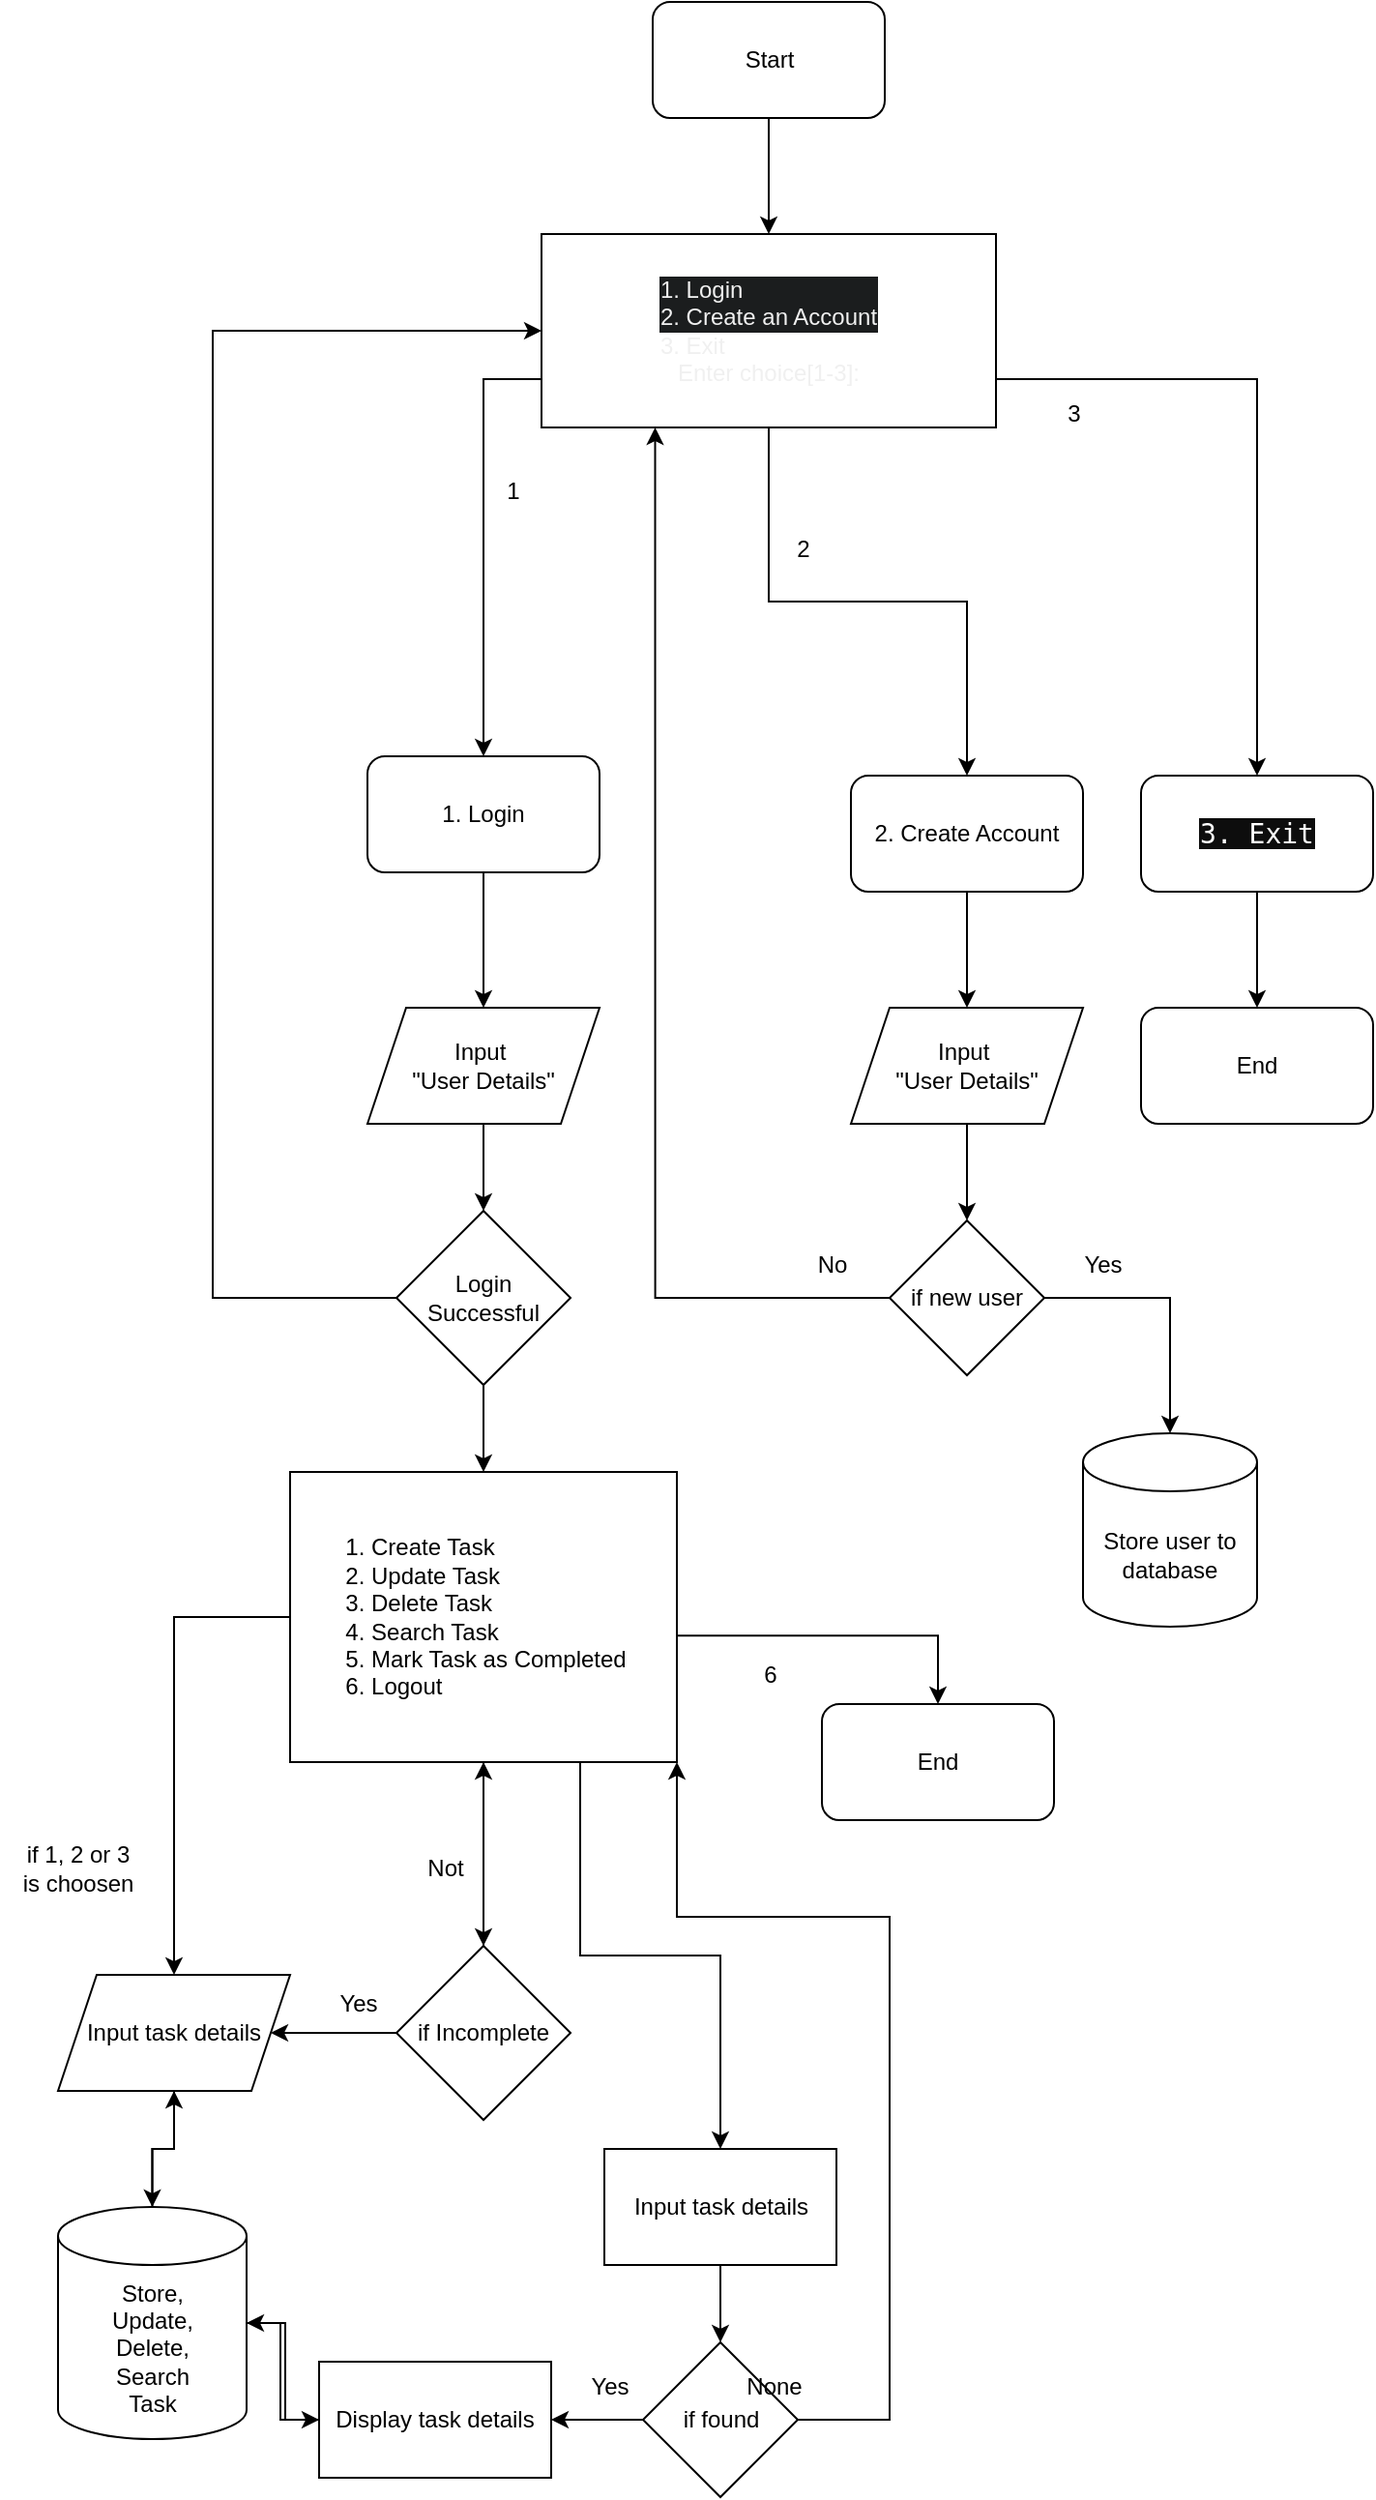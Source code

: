 <mxfile version="22.1.2" type="device">
  <diagram name="Page-1" id="0k63BgW4LbUhtqHlWZo7">
    <mxGraphModel dx="914" dy="876" grid="1" gridSize="10" guides="1" tooltips="1" connect="1" arrows="1" fold="1" page="1" pageScale="1" pageWidth="850" pageHeight="1100" math="0" shadow="0">
      <root>
        <mxCell id="0" />
        <mxCell id="1" parent="0" />
        <mxCell id="nmYpvtoVf5eafUVBB_fZ-29" style="edgeStyle=orthogonalEdgeStyle;rounded=0;orthogonalLoop=1;jettySize=auto;html=1;entryX=0.5;entryY=0;entryDx=0;entryDy=0;" edge="1" parent="1" source="nmYpvtoVf5eafUVBB_fZ-9" target="nmYpvtoVf5eafUVBB_fZ-28">
          <mxGeometry relative="1" as="geometry" />
        </mxCell>
        <mxCell id="nmYpvtoVf5eafUVBB_fZ-9" value="1. Login&lt;br&gt;" style="rounded=1;whiteSpace=wrap;html=1;" vertex="1" parent="1">
          <mxGeometry x="250" y="450" width="120" height="60" as="geometry" />
        </mxCell>
        <mxCell id="nmYpvtoVf5eafUVBB_fZ-20" style="edgeStyle=orthogonalEdgeStyle;rounded=0;orthogonalLoop=1;jettySize=auto;html=1;entryX=0.5;entryY=0;entryDx=0;entryDy=0;" edge="1" parent="1" source="nmYpvtoVf5eafUVBB_fZ-10" target="nmYpvtoVf5eafUVBB_fZ-19">
          <mxGeometry relative="1" as="geometry" />
        </mxCell>
        <mxCell id="nmYpvtoVf5eafUVBB_fZ-10" value="2. Create Account" style="rounded=1;whiteSpace=wrap;html=1;" vertex="1" parent="1">
          <mxGeometry x="500" y="460" width="120" height="60" as="geometry" />
        </mxCell>
        <mxCell id="nmYpvtoVf5eafUVBB_fZ-17" style="edgeStyle=orthogonalEdgeStyle;rounded=0;orthogonalLoop=1;jettySize=auto;html=1;entryX=0.5;entryY=0;entryDx=0;entryDy=0;" edge="1" parent="1" source="nmYpvtoVf5eafUVBB_fZ-11" target="nmYpvtoVf5eafUVBB_fZ-59">
          <mxGeometry relative="1" as="geometry">
            <mxPoint x="710" y="580" as="targetPoint" />
          </mxGeometry>
        </mxCell>
        <mxCell id="nmYpvtoVf5eafUVBB_fZ-11" value="&lt;div style=&quot;text-align: left;&quot;&gt;&lt;font face=&quot;Söhne Mono, Monaco, Andale Mono, Ubuntu Mono, monospace&quot; color=&quot;#ffffff&quot;&gt;&lt;span style=&quot;font-size: 14px; background-color: rgb(13, 13, 13);&quot;&gt;3. Exit&lt;/span&gt;&lt;/font&gt;&lt;/div&gt;" style="rounded=1;whiteSpace=wrap;html=1;" vertex="1" parent="1">
          <mxGeometry x="650" y="460" width="120" height="60" as="geometry" />
        </mxCell>
        <mxCell id="nmYpvtoVf5eafUVBB_fZ-18" value="Store user to database" style="shape=cylinder3;whiteSpace=wrap;html=1;boundedLbl=1;backgroundOutline=1;size=15;" vertex="1" parent="1">
          <mxGeometry x="620" y="800" width="90" height="100" as="geometry" />
        </mxCell>
        <mxCell id="nmYpvtoVf5eafUVBB_fZ-33" style="edgeStyle=orthogonalEdgeStyle;rounded=0;orthogonalLoop=1;jettySize=auto;html=1;entryX=0.5;entryY=0;entryDx=0;entryDy=0;" edge="1" parent="1" source="nmYpvtoVf5eafUVBB_fZ-19" target="nmYpvtoVf5eafUVBB_fZ-30">
          <mxGeometry relative="1" as="geometry" />
        </mxCell>
        <mxCell id="nmYpvtoVf5eafUVBB_fZ-19" value="Input&amp;nbsp;&lt;br&gt;&quot;User Details&quot;" style="shape=parallelogram;perimeter=parallelogramPerimeter;whiteSpace=wrap;html=1;fixedSize=1;" vertex="1" parent="1">
          <mxGeometry x="500" y="580" width="120" height="60" as="geometry" />
        </mxCell>
        <mxCell id="nmYpvtoVf5eafUVBB_fZ-39" style="edgeStyle=orthogonalEdgeStyle;rounded=0;orthogonalLoop=1;jettySize=auto;html=1;entryX=0.5;entryY=0;entryDx=0;entryDy=0;" edge="1" parent="1" source="nmYpvtoVf5eafUVBB_fZ-28" target="nmYpvtoVf5eafUVBB_fZ-38">
          <mxGeometry relative="1" as="geometry" />
        </mxCell>
        <mxCell id="nmYpvtoVf5eafUVBB_fZ-28" value="Input&amp;nbsp;&lt;br&gt;&quot;User Details&quot;" style="shape=parallelogram;perimeter=parallelogramPerimeter;whiteSpace=wrap;html=1;fixedSize=1;" vertex="1" parent="1">
          <mxGeometry x="250" y="580" width="120" height="60" as="geometry" />
        </mxCell>
        <mxCell id="nmYpvtoVf5eafUVBB_fZ-50" style="edgeStyle=orthogonalEdgeStyle;rounded=0;orthogonalLoop=1;jettySize=auto;html=1;entryX=0.25;entryY=1;entryDx=0;entryDy=0;" edge="1" parent="1" source="nmYpvtoVf5eafUVBB_fZ-30" target="nmYpvtoVf5eafUVBB_fZ-43">
          <mxGeometry relative="1" as="geometry">
            <Array as="points">
              <mxPoint x="399" y="730" />
            </Array>
          </mxGeometry>
        </mxCell>
        <mxCell id="nmYpvtoVf5eafUVBB_fZ-30" value="if new user" style="rhombus;whiteSpace=wrap;html=1;" vertex="1" parent="1">
          <mxGeometry x="520" y="690" width="80" height="80" as="geometry" />
        </mxCell>
        <mxCell id="nmYpvtoVf5eafUVBB_fZ-32" style="edgeStyle=orthogonalEdgeStyle;rounded=0;orthogonalLoop=1;jettySize=auto;html=1;entryX=0.5;entryY=0;entryDx=0;entryDy=0;entryPerimeter=0;" edge="1" parent="1" source="nmYpvtoVf5eafUVBB_fZ-30" target="nmYpvtoVf5eafUVBB_fZ-18">
          <mxGeometry relative="1" as="geometry">
            <mxPoint x="675" y="800" as="targetPoint" />
          </mxGeometry>
        </mxCell>
        <mxCell id="nmYpvtoVf5eafUVBB_fZ-34" value="Yes" style="text;html=1;align=center;verticalAlign=middle;resizable=0;points=[];autosize=1;strokeColor=none;fillColor=none;" vertex="1" parent="1">
          <mxGeometry x="610" y="698" width="40" height="30" as="geometry" />
        </mxCell>
        <mxCell id="nmYpvtoVf5eafUVBB_fZ-36" value="No" style="text;html=1;align=center;verticalAlign=middle;resizable=0;points=[];autosize=1;strokeColor=none;fillColor=none;" vertex="1" parent="1">
          <mxGeometry x="470" y="698" width="40" height="30" as="geometry" />
        </mxCell>
        <mxCell id="nmYpvtoVf5eafUVBB_fZ-51" style="edgeStyle=orthogonalEdgeStyle;rounded=0;orthogonalLoop=1;jettySize=auto;html=1;entryX=0;entryY=0.5;entryDx=0;entryDy=0;" edge="1" parent="1" source="nmYpvtoVf5eafUVBB_fZ-38" target="nmYpvtoVf5eafUVBB_fZ-43">
          <mxGeometry relative="1" as="geometry">
            <Array as="points">
              <mxPoint x="170" y="730" />
              <mxPoint x="170" y="230" />
            </Array>
          </mxGeometry>
        </mxCell>
        <mxCell id="nmYpvtoVf5eafUVBB_fZ-55" style="edgeStyle=orthogonalEdgeStyle;rounded=0;orthogonalLoop=1;jettySize=auto;html=1;entryX=0.5;entryY=0;entryDx=0;entryDy=0;" edge="1" parent="1" source="nmYpvtoVf5eafUVBB_fZ-38" target="nmYpvtoVf5eafUVBB_fZ-54">
          <mxGeometry relative="1" as="geometry" />
        </mxCell>
        <mxCell id="nmYpvtoVf5eafUVBB_fZ-38" value="Login&lt;br&gt;Successful" style="rhombus;whiteSpace=wrap;html=1;" vertex="1" parent="1">
          <mxGeometry x="265" y="685" width="90" height="90" as="geometry" />
        </mxCell>
        <mxCell id="nmYpvtoVf5eafUVBB_fZ-40" value="1" style="text;html=1;align=center;verticalAlign=middle;resizable=0;points=[];autosize=1;strokeColor=none;fillColor=none;" vertex="1" parent="1">
          <mxGeometry x="310" y="298" width="30" height="30" as="geometry" />
        </mxCell>
        <mxCell id="nmYpvtoVf5eafUVBB_fZ-41" value="2" style="text;html=1;align=center;verticalAlign=middle;resizable=0;points=[];autosize=1;strokeColor=none;fillColor=none;" vertex="1" parent="1">
          <mxGeometry x="460" y="328" width="30" height="30" as="geometry" />
        </mxCell>
        <mxCell id="nmYpvtoVf5eafUVBB_fZ-42" value="3" style="text;html=1;align=center;verticalAlign=middle;resizable=0;points=[];autosize=1;strokeColor=none;fillColor=none;" vertex="1" parent="1">
          <mxGeometry x="600" y="258" width="30" height="30" as="geometry" />
        </mxCell>
        <mxCell id="nmYpvtoVf5eafUVBB_fZ-45" style="edgeStyle=orthogonalEdgeStyle;rounded=0;orthogonalLoop=1;jettySize=auto;html=1;exitX=0;exitY=0.75;exitDx=0;exitDy=0;entryX=0.5;entryY=0;entryDx=0;entryDy=0;" edge="1" parent="1" source="nmYpvtoVf5eafUVBB_fZ-43" target="nmYpvtoVf5eafUVBB_fZ-9">
          <mxGeometry relative="1" as="geometry" />
        </mxCell>
        <mxCell id="nmYpvtoVf5eafUVBB_fZ-46" style="edgeStyle=orthogonalEdgeStyle;rounded=0;orthogonalLoop=1;jettySize=auto;html=1;exitX=1;exitY=0.75;exitDx=0;exitDy=0;" edge="1" parent="1" source="nmYpvtoVf5eafUVBB_fZ-43" target="nmYpvtoVf5eafUVBB_fZ-11">
          <mxGeometry relative="1" as="geometry" />
        </mxCell>
        <mxCell id="nmYpvtoVf5eafUVBB_fZ-48" style="edgeStyle=orthogonalEdgeStyle;rounded=0;orthogonalLoop=1;jettySize=auto;html=1;exitX=0.5;exitY=1;exitDx=0;exitDy=0;" edge="1" parent="1" source="nmYpvtoVf5eafUVBB_fZ-43" target="nmYpvtoVf5eafUVBB_fZ-10">
          <mxGeometry relative="1" as="geometry" />
        </mxCell>
        <mxCell id="nmYpvtoVf5eafUVBB_fZ-43" value="&lt;div style=&quot;&quot;&gt;&lt;br&gt;&lt;/div&gt;&lt;div style=&quot;text-align: left; border-color: rgb(0, 0, 0); color: rgb(240, 240, 240); font-family: Helvetica; font-size: 12px; font-style: normal; font-variant-ligatures: normal; font-variant-caps: normal; font-weight: 400; letter-spacing: normal; orphans: 2; text-indent: 0px; text-transform: none; widows: 2; word-spacing: 0px; -webkit-text-stroke-width: 0px; background-color: rgb(27, 29, 30); text-decoration-thickness: initial; text-decoration-style: initial; text-decoration-color: initial;&quot;&gt;1. Login&lt;/div&gt;&lt;div style=&quot;text-align: left; border-color: rgb(0, 0, 0); color: rgb(240, 240, 240); font-family: Helvetica; font-size: 12px; font-style: normal; font-variant-ligatures: normal; font-variant-caps: normal; font-weight: 400; letter-spacing: normal; orphans: 2; text-indent: 0px; text-transform: none; widows: 2; word-spacing: 0px; -webkit-text-stroke-width: 0px; background-color: rgb(27, 29, 30); text-decoration-thickness: initial; text-decoration-style: initial; text-decoration-color: initial;&quot;&gt;2. Create an Account&lt;/div&gt;&lt;span style=&quot;color: rgb(240, 240, 240); font-family: Helvetica; font-size: 12px; font-style: normal; font-variant-ligatures: normal; font-variant-caps: normal; font-weight: 400; letter-spacing: normal; orphans: 2; text-indent: 0px; text-transform: none; widows: 2; word-spacing: 0px; -webkit-text-stroke-width: 0px; background-color: rgb(27, 29, 30); text-decoration-thickness: initial; text-decoration-style: initial; text-decoration-color: initial; float: none; display: inline !important;&quot;&gt;&lt;div style=&quot;text-align: left;&quot;&gt;3. Exit&lt;/div&gt;&lt;/span&gt;&lt;span style=&quot;color: rgb(240, 240, 240); font-family: Helvetica; font-size: 12px; font-style: normal; font-variant-ligatures: normal; font-variant-caps: normal; font-weight: 400; letter-spacing: normal; orphans: 2; text-indent: 0px; text-transform: none; widows: 2; word-spacing: 0px; -webkit-text-stroke-width: 0px; background-color: rgb(27, 29, 30); text-decoration-thickness: initial; text-decoration-style: initial; text-decoration-color: initial; float: none; display: inline !important;&quot;&gt;&lt;div style=&quot;&quot;&gt;Enter choice[1-3]:&lt;/div&gt;&lt;/span&gt;&lt;div style=&quot;&quot;&gt;&lt;br&gt;&lt;/div&gt;" style="rounded=0;whiteSpace=wrap;html=1;align=center;" vertex="1" parent="1">
          <mxGeometry x="340" y="180" width="235" height="100" as="geometry" />
        </mxCell>
        <mxCell id="nmYpvtoVf5eafUVBB_fZ-61" style="edgeStyle=orthogonalEdgeStyle;rounded=0;orthogonalLoop=1;jettySize=auto;html=1;exitX=1.002;exitY=0.564;exitDx=0;exitDy=0;entryX=0.5;entryY=0;entryDx=0;entryDy=0;exitPerimeter=0;" edge="1" parent="1" source="nmYpvtoVf5eafUVBB_fZ-54" target="nmYpvtoVf5eafUVBB_fZ-60">
          <mxGeometry relative="1" as="geometry" />
        </mxCell>
        <mxCell id="nmYpvtoVf5eafUVBB_fZ-87" style="edgeStyle=orthogonalEdgeStyle;rounded=0;orthogonalLoop=1;jettySize=auto;html=1;entryX=0.5;entryY=0;entryDx=0;entryDy=0;" edge="1" parent="1" source="nmYpvtoVf5eafUVBB_fZ-54" target="nmYpvtoVf5eafUVBB_fZ-63">
          <mxGeometry relative="1" as="geometry">
            <Array as="points">
              <mxPoint x="150" y="895" />
            </Array>
          </mxGeometry>
        </mxCell>
        <mxCell id="nmYpvtoVf5eafUVBB_fZ-88" style="edgeStyle=orthogonalEdgeStyle;rounded=0;orthogonalLoop=1;jettySize=auto;html=1;" edge="1" parent="1" source="nmYpvtoVf5eafUVBB_fZ-54" target="nmYpvtoVf5eafUVBB_fZ-85">
          <mxGeometry relative="1" as="geometry" />
        </mxCell>
        <mxCell id="nmYpvtoVf5eafUVBB_fZ-97" style="edgeStyle=orthogonalEdgeStyle;rounded=0;orthogonalLoop=1;jettySize=auto;html=1;exitX=0.75;exitY=1;exitDx=0;exitDy=0;entryX=0.5;entryY=0;entryDx=0;entryDy=0;" edge="1" parent="1" source="nmYpvtoVf5eafUVBB_fZ-54" target="nmYpvtoVf5eafUVBB_fZ-96">
          <mxGeometry relative="1" as="geometry" />
        </mxCell>
        <mxCell id="nmYpvtoVf5eafUVBB_fZ-54" value="&lt;div&gt;&amp;nbsp; &amp;nbsp; &amp;nbsp; &amp;nbsp; 1. Create Task&lt;/div&gt;&lt;div&gt;&amp;nbsp; &amp;nbsp; &amp;nbsp; &amp;nbsp; 2. Update Task&lt;/div&gt;&lt;div&gt;&amp;nbsp; &amp;nbsp; &amp;nbsp; &amp;nbsp; 3. Delete Task&lt;/div&gt;&lt;div&gt;&amp;nbsp; &amp;nbsp; &amp;nbsp; &amp;nbsp; 4. Search Task&lt;/div&gt;&lt;div&gt;&amp;nbsp; &amp;nbsp; &amp;nbsp; &amp;nbsp; 5. Mark Task as Completed&lt;/div&gt;&lt;div&gt;&amp;nbsp; &amp;nbsp; &amp;nbsp; &amp;nbsp; 6. Logout&lt;/div&gt;" style="rounded=0;whiteSpace=wrap;html=1;align=left;" vertex="1" parent="1">
          <mxGeometry x="210" y="820" width="200" height="150" as="geometry" />
        </mxCell>
        <mxCell id="nmYpvtoVf5eafUVBB_fZ-58" style="edgeStyle=orthogonalEdgeStyle;rounded=0;orthogonalLoop=1;jettySize=auto;html=1;" edge="1" parent="1" source="nmYpvtoVf5eafUVBB_fZ-57" target="nmYpvtoVf5eafUVBB_fZ-43">
          <mxGeometry relative="1" as="geometry" />
        </mxCell>
        <mxCell id="nmYpvtoVf5eafUVBB_fZ-57" value="Start" style="rounded=1;whiteSpace=wrap;html=1;" vertex="1" parent="1">
          <mxGeometry x="397.5" y="60" width="120" height="60" as="geometry" />
        </mxCell>
        <mxCell id="nmYpvtoVf5eafUVBB_fZ-59" value="End" style="rounded=1;whiteSpace=wrap;html=1;" vertex="1" parent="1">
          <mxGeometry x="650" y="580" width="120" height="60" as="geometry" />
        </mxCell>
        <mxCell id="nmYpvtoVf5eafUVBB_fZ-60" value="End" style="rounded=1;whiteSpace=wrap;html=1;" vertex="1" parent="1">
          <mxGeometry x="485" y="940" width="120" height="60" as="geometry" />
        </mxCell>
        <mxCell id="nmYpvtoVf5eafUVBB_fZ-62" value="6&lt;br&gt;" style="text;html=1;align=center;verticalAlign=middle;resizable=0;points=[];autosize=1;strokeColor=none;fillColor=none;" vertex="1" parent="1">
          <mxGeometry x="442.5" y="910" width="30" height="30" as="geometry" />
        </mxCell>
        <mxCell id="nmYpvtoVf5eafUVBB_fZ-77" style="edgeStyle=orthogonalEdgeStyle;rounded=0;orthogonalLoop=1;jettySize=auto;html=1;" edge="1" parent="1" source="nmYpvtoVf5eafUVBB_fZ-63" target="nmYpvtoVf5eafUVBB_fZ-68">
          <mxGeometry relative="1" as="geometry" />
        </mxCell>
        <mxCell id="nmYpvtoVf5eafUVBB_fZ-63" value="Input task details" style="shape=parallelogram;perimeter=parallelogramPerimeter;whiteSpace=wrap;html=1;fixedSize=1;" vertex="1" parent="1">
          <mxGeometry x="90" y="1080" width="120" height="60" as="geometry" />
        </mxCell>
        <mxCell id="nmYpvtoVf5eafUVBB_fZ-79" style="edgeStyle=orthogonalEdgeStyle;rounded=0;orthogonalLoop=1;jettySize=auto;html=1;entryX=0.5;entryY=1;entryDx=0;entryDy=0;" edge="1" parent="1" source="nmYpvtoVf5eafUVBB_fZ-68" target="nmYpvtoVf5eafUVBB_fZ-63">
          <mxGeometry relative="1" as="geometry" />
        </mxCell>
        <mxCell id="nmYpvtoVf5eafUVBB_fZ-110" style="edgeStyle=orthogonalEdgeStyle;rounded=0;orthogonalLoop=1;jettySize=auto;html=1;entryX=0;entryY=0.5;entryDx=0;entryDy=0;" edge="1" parent="1" source="nmYpvtoVf5eafUVBB_fZ-68" target="nmYpvtoVf5eafUVBB_fZ-106">
          <mxGeometry relative="1" as="geometry" />
        </mxCell>
        <mxCell id="nmYpvtoVf5eafUVBB_fZ-68" value="Store, &lt;br&gt;Update,&lt;br&gt;Delete,&lt;br&gt;Search&lt;br&gt;Task" style="shape=cylinder3;whiteSpace=wrap;html=1;boundedLbl=1;backgroundOutline=1;size=15;" vertex="1" parent="1">
          <mxGeometry x="90" y="1200" width="97.5" height="120" as="geometry" />
        </mxCell>
        <mxCell id="nmYpvtoVf5eafUVBB_fZ-78" value="if 1, 2 or 3 &lt;br&gt;is choosen" style="text;html=1;align=center;verticalAlign=middle;resizable=0;points=[];autosize=1;strokeColor=none;fillColor=none;" vertex="1" parent="1">
          <mxGeometry x="60" y="1005" width="80" height="40" as="geometry" />
        </mxCell>
        <mxCell id="nmYpvtoVf5eafUVBB_fZ-93" style="edgeStyle=orthogonalEdgeStyle;rounded=0;orthogonalLoop=1;jettySize=auto;html=1;entryX=1;entryY=0.5;entryDx=0;entryDy=0;" edge="1" parent="1" source="nmYpvtoVf5eafUVBB_fZ-85" target="nmYpvtoVf5eafUVBB_fZ-63">
          <mxGeometry relative="1" as="geometry" />
        </mxCell>
        <mxCell id="nmYpvtoVf5eafUVBB_fZ-94" style="edgeStyle=orthogonalEdgeStyle;rounded=0;orthogonalLoop=1;jettySize=auto;html=1;entryX=0.5;entryY=1;entryDx=0;entryDy=0;" edge="1" parent="1" source="nmYpvtoVf5eafUVBB_fZ-85" target="nmYpvtoVf5eafUVBB_fZ-54">
          <mxGeometry relative="1" as="geometry" />
        </mxCell>
        <mxCell id="nmYpvtoVf5eafUVBB_fZ-85" value="if&amp;nbsp;Incomplete" style="rhombus;whiteSpace=wrap;html=1;" vertex="1" parent="1">
          <mxGeometry x="265" y="1065" width="90" height="90" as="geometry" />
        </mxCell>
        <mxCell id="nmYpvtoVf5eafUVBB_fZ-89" value="Yes" style="text;html=1;align=center;verticalAlign=middle;resizable=0;points=[];autosize=1;strokeColor=none;fillColor=none;" vertex="1" parent="1">
          <mxGeometry x="225" y="1080" width="40" height="30" as="geometry" />
        </mxCell>
        <mxCell id="nmYpvtoVf5eafUVBB_fZ-95" value="Not&lt;br&gt;" style="text;html=1;align=center;verticalAlign=middle;resizable=0;points=[];autosize=1;strokeColor=none;fillColor=none;" vertex="1" parent="1">
          <mxGeometry x="270" y="1010" width="40" height="30" as="geometry" />
        </mxCell>
        <mxCell id="nmYpvtoVf5eafUVBB_fZ-101" style="edgeStyle=orthogonalEdgeStyle;rounded=0;orthogonalLoop=1;jettySize=auto;html=1;entryX=0.5;entryY=0;entryDx=0;entryDy=0;" edge="1" parent="1" source="nmYpvtoVf5eafUVBB_fZ-96" target="nmYpvtoVf5eafUVBB_fZ-100">
          <mxGeometry relative="1" as="geometry" />
        </mxCell>
        <mxCell id="nmYpvtoVf5eafUVBB_fZ-96" value="Input task details" style="rounded=0;whiteSpace=wrap;html=1;" vertex="1" parent="1">
          <mxGeometry x="372.5" y="1170" width="120" height="60" as="geometry" />
        </mxCell>
        <mxCell id="nmYpvtoVf5eafUVBB_fZ-105" style="edgeStyle=orthogonalEdgeStyle;rounded=0;orthogonalLoop=1;jettySize=auto;html=1;entryX=1;entryY=1;entryDx=0;entryDy=0;exitX=1;exitY=0.5;exitDx=0;exitDy=0;" edge="1" parent="1" source="nmYpvtoVf5eafUVBB_fZ-100" target="nmYpvtoVf5eafUVBB_fZ-54">
          <mxGeometry relative="1" as="geometry">
            <Array as="points">
              <mxPoint x="520" y="1310" />
              <mxPoint x="520" y="1050" />
              <mxPoint x="410" y="1050" />
            </Array>
          </mxGeometry>
        </mxCell>
        <mxCell id="nmYpvtoVf5eafUVBB_fZ-107" style="edgeStyle=orthogonalEdgeStyle;rounded=0;orthogonalLoop=1;jettySize=auto;html=1;" edge="1" parent="1" source="nmYpvtoVf5eafUVBB_fZ-100" target="nmYpvtoVf5eafUVBB_fZ-106">
          <mxGeometry relative="1" as="geometry" />
        </mxCell>
        <mxCell id="nmYpvtoVf5eafUVBB_fZ-100" value="if found" style="rhombus;whiteSpace=wrap;html=1;" vertex="1" parent="1">
          <mxGeometry x="392.5" y="1270" width="80" height="80" as="geometry" />
        </mxCell>
        <mxCell id="nmYpvtoVf5eafUVBB_fZ-109" style="edgeStyle=orthogonalEdgeStyle;rounded=0;orthogonalLoop=1;jettySize=auto;html=1;" edge="1" parent="1" source="nmYpvtoVf5eafUVBB_fZ-106" target="nmYpvtoVf5eafUVBB_fZ-68">
          <mxGeometry relative="1" as="geometry" />
        </mxCell>
        <mxCell id="nmYpvtoVf5eafUVBB_fZ-106" value="Display task details" style="rounded=0;whiteSpace=wrap;html=1;" vertex="1" parent="1">
          <mxGeometry x="225" y="1280" width="120" height="60" as="geometry" />
        </mxCell>
        <mxCell id="nmYpvtoVf5eafUVBB_fZ-111" value="Yes" style="text;html=1;align=center;verticalAlign=middle;resizable=0;points=[];autosize=1;strokeColor=none;fillColor=none;" vertex="1" parent="1">
          <mxGeometry x="355" y="1278" width="40" height="30" as="geometry" />
        </mxCell>
        <mxCell id="nmYpvtoVf5eafUVBB_fZ-112" value="None" style="text;html=1;align=center;verticalAlign=middle;resizable=0;points=[];autosize=1;strokeColor=none;fillColor=none;" vertex="1" parent="1">
          <mxGeometry x="435" y="1278" width="50" height="30" as="geometry" />
        </mxCell>
      </root>
    </mxGraphModel>
  </diagram>
</mxfile>

